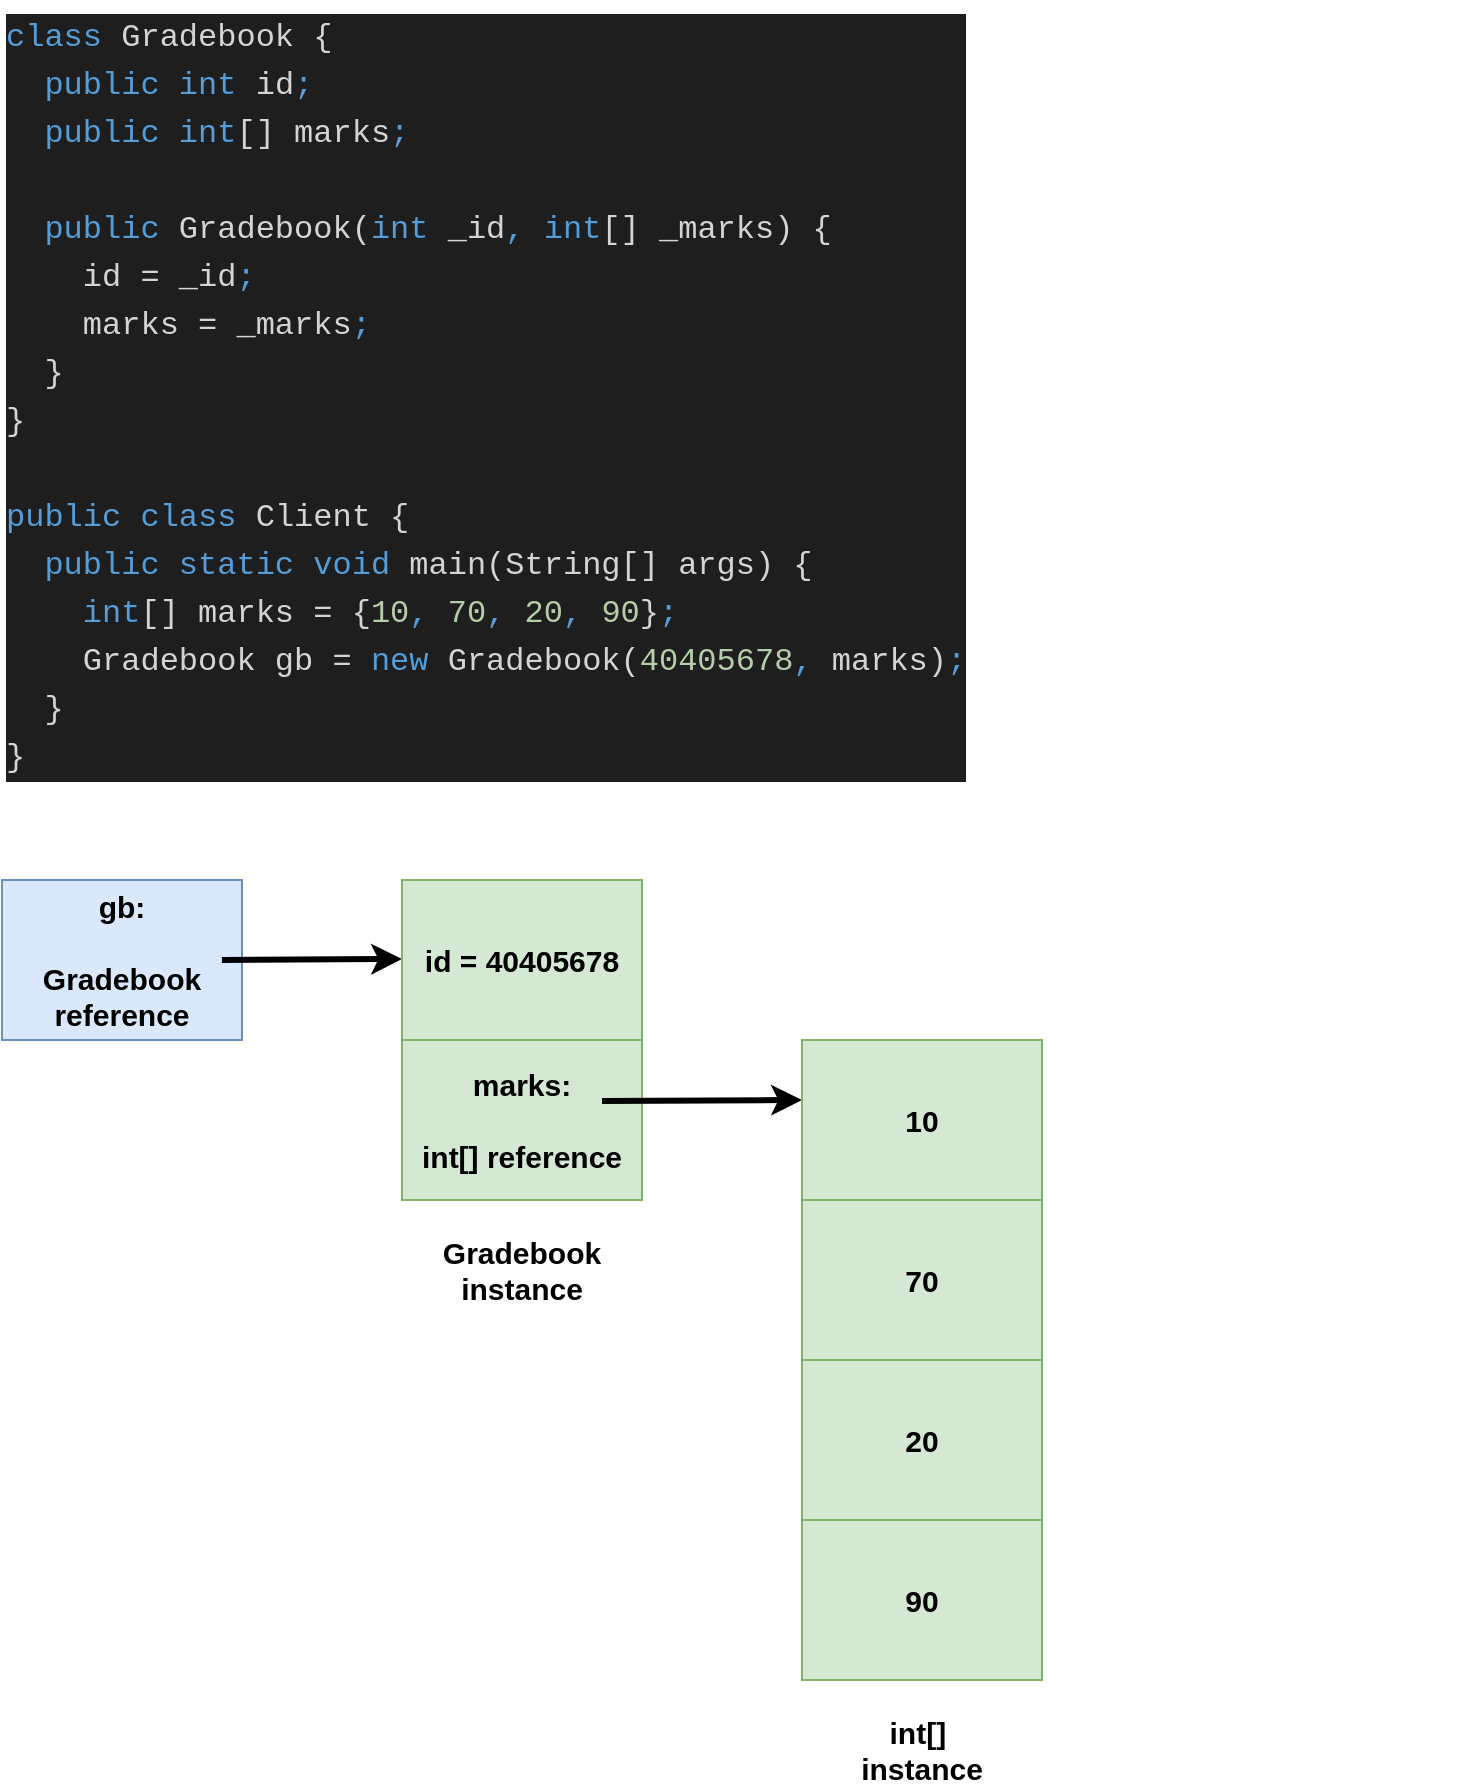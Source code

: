 <mxfile version="15.9.1" type="github"><diagram id="bsqMMdAjG_SGE93CsP87" name="Page-1"><mxGraphModel dx="1301" dy="1859" grid="1" gridSize="10" guides="1" tooltips="1" connect="1" arrows="1" fold="1" page="1" pageScale="1" pageWidth="850" pageHeight="1100" math="0" shadow="0"><root><mxCell id="0"/><mxCell id="1" parent="0"/><mxCell id="T2EErNpDb_uoX3SEI-AM-10" value="gb:&lt;br&gt;&lt;br&gt;Gradebook reference" style="rounded=0;whiteSpace=wrap;html=1;fontSize=15;fontStyle=1;fillColor=#dae8fc;strokeColor=#6c8ebf;" parent="1" vertex="1"><mxGeometry x="40" y="-590" width="120" height="80" as="geometry"/></mxCell><mxCell id="T2EErNpDb_uoX3SEI-AM-5" value="" style="endArrow=classic;html=1;rounded=0;fontSize=15;fontStyle=1;strokeWidth=3;" parent="1" edge="1"><mxGeometry width="50" height="50" relative="1" as="geometry"><mxPoint x="150" y="-550" as="sourcePoint"/><mxPoint x="240" y="-550.5" as="targetPoint"/></mxGeometry></mxCell><mxCell id="T2EErNpDb_uoX3SEI-AM-11" value="id = 40405678" style="rounded=0;whiteSpace=wrap;html=1;fontSize=15;fontStyle=1;fillColor=#d5e8d4;strokeColor=#82b366;" parent="1" vertex="1"><mxGeometry x="240" y="-590" width="120" height="80" as="geometry"/></mxCell><mxCell id="T2EErNpDb_uoX3SEI-AM-12" value="marks:&lt;br&gt;&lt;br&gt;int[] reference" style="rounded=0;whiteSpace=wrap;html=1;fontSize=15;fontStyle=1;fillColor=#d5e8d4;strokeColor=#82b366;" parent="1" vertex="1"><mxGeometry x="240" y="-510" width="120" height="80" as="geometry"/></mxCell><mxCell id="T2EErNpDb_uoX3SEI-AM-15" value="" style="endArrow=classic;html=1;rounded=0;fontSize=15;fontStyle=1;strokeWidth=3;" parent="1" edge="1"><mxGeometry width="50" height="50" relative="1" as="geometry"><mxPoint x="340" y="-479.5" as="sourcePoint"/><mxPoint x="440" y="-480" as="targetPoint"/></mxGeometry></mxCell><mxCell id="T2EErNpDb_uoX3SEI-AM-49" value="int[]&amp;nbsp;&lt;br&gt;instance" style="text;html=1;strokeColor=none;fillColor=none;align=center;verticalAlign=middle;whiteSpace=wrap;rounded=0;fontSize=15;fontStyle=1" parent="1" vertex="1"><mxGeometry x="470" y="-170" width="60" height="30" as="geometry"/></mxCell><mxCell id="_k54lxrAKI1rdOvuLU6T-1" value="&lt;div style=&quot;color: rgb(212 , 212 , 212) ; background-color: rgb(30 , 30 , 30) ; font-family: &amp;#34;menlo&amp;#34; , &amp;#34;monaco&amp;#34; , &amp;#34;courier new&amp;#34; , monospace ; font-weight: normal ; font-size: 16px ; line-height: 24px&quot;&gt;&lt;div&gt;&lt;span style=&quot;color: #569cd6&quot;&gt;class&lt;/span&gt;&lt;span style=&quot;color: #d4d4d4&quot;&gt; Gradebook {&lt;/span&gt;&lt;/div&gt;&lt;div&gt;&lt;span style=&quot;color: #d4d4d4&quot;&gt;&lt;/span&gt;&lt;span style=&quot;color: #569cd6&quot;&gt;&amp;nbsp; public&lt;/span&gt;&lt;span style=&quot;color: #d4d4d4&quot;&gt; &lt;/span&gt;&lt;span style=&quot;color: #569cd6&quot;&gt;int&lt;/span&gt;&lt;span style=&quot;color: #d4d4d4&quot;&gt; id&lt;/span&gt;&lt;span style=&quot;color: #569cd6&quot;&gt;;&lt;/span&gt;&lt;/div&gt;&lt;div&gt;&lt;span style=&quot;color: #d4d4d4&quot;&gt;&lt;/span&gt;&lt;span style=&quot;color: #569cd6&quot;&gt;&amp;nbsp; public&lt;/span&gt;&lt;span style=&quot;color: #d4d4d4&quot;&gt; &lt;/span&gt;&lt;span style=&quot;color: #569cd6&quot;&gt;int&lt;/span&gt;&lt;span style=&quot;color: #d4d4d4&quot;&gt;[] marks&lt;/span&gt;&lt;span style=&quot;color: #569cd6&quot;&gt;;&lt;/span&gt;&lt;/div&gt;&lt;br&gt;&lt;div&gt;&lt;span style=&quot;color: #d4d4d4&quot;&gt;&lt;/span&gt;&lt;span style=&quot;color: #569cd6&quot;&gt;&amp;nbsp; public&lt;/span&gt;&lt;span style=&quot;color: #d4d4d4&quot;&gt; Gradebook(&lt;/span&gt;&lt;span style=&quot;color: #569cd6&quot;&gt;int&lt;/span&gt;&lt;span style=&quot;color: #d4d4d4&quot;&gt; _id&lt;/span&gt;&lt;span style=&quot;color: #569cd6&quot;&gt;,&lt;/span&gt;&lt;span style=&quot;color: #d4d4d4&quot;&gt; &lt;/span&gt;&lt;span style=&quot;color: #569cd6&quot;&gt;int&lt;/span&gt;&lt;span style=&quot;color: #d4d4d4&quot;&gt;[] _marks) {&lt;/span&gt;&lt;/div&gt;&lt;div&gt;&lt;span style=&quot;color: #d4d4d4&quot;&gt;&amp;nbsp; &amp;nbsp; id = _id&lt;/span&gt;&lt;span style=&quot;color: #569cd6&quot;&gt;;&lt;/span&gt;&lt;/div&gt;&lt;div&gt;&lt;span style=&quot;color: #d4d4d4&quot;&gt;&amp;nbsp; &amp;nbsp; marks = _marks&lt;/span&gt;&lt;span style=&quot;color: #569cd6&quot;&gt;;&lt;/span&gt;&lt;/div&gt;&lt;div&gt;&lt;span style=&quot;color: #d4d4d4&quot;&gt;&amp;nbsp; }&lt;/span&gt;&lt;/div&gt;&lt;div&gt;&lt;span style=&quot;color: #d4d4d4&quot;&gt;}&lt;/span&gt;&lt;/div&gt;&lt;br&gt;&lt;div&gt;&lt;span style=&quot;color: #569cd6&quot;&gt;public&lt;/span&gt;&lt;span style=&quot;color: #d4d4d4&quot;&gt; &lt;/span&gt;&lt;span style=&quot;color: #569cd6&quot;&gt;class&lt;/span&gt;&lt;span style=&quot;color: #d4d4d4&quot;&gt; Client {&lt;/span&gt;&lt;/div&gt;&lt;div&gt;&lt;span style=&quot;color: #d4d4d4&quot;&gt;&lt;/span&gt;&lt;span style=&quot;color: #569cd6&quot;&gt;&amp;nbsp; public&lt;/span&gt;&lt;span style=&quot;color: #d4d4d4&quot;&gt; &lt;/span&gt;&lt;span style=&quot;color: #569cd6&quot;&gt;static&lt;/span&gt;&lt;span style=&quot;color: #d4d4d4&quot;&gt; &lt;/span&gt;&lt;span style=&quot;color: #569cd6&quot;&gt;void&lt;/span&gt;&lt;span style=&quot;color: #d4d4d4&quot;&gt; main(String[] args) {&lt;/span&gt;&lt;/div&gt;&lt;div&gt;&lt;span style=&quot;color: #d4d4d4&quot;&gt;&lt;/span&gt;&lt;span style=&quot;color: #569cd6&quot;&gt;&amp;nbsp; &amp;nbsp; int&lt;/span&gt;&lt;span style=&quot;color: #d4d4d4&quot;&gt;[] marks = {&lt;/span&gt;&lt;span style=&quot;color: #b5cea8&quot;&gt;10&lt;/span&gt;&lt;span style=&quot;color: #569cd6&quot;&gt;,&lt;/span&gt;&lt;span style=&quot;color: #d4d4d4&quot;&gt; &lt;/span&gt;&lt;span style=&quot;color: #b5cea8&quot;&gt;70&lt;/span&gt;&lt;span style=&quot;color: #569cd6&quot;&gt;,&lt;/span&gt;&lt;span style=&quot;color: #d4d4d4&quot;&gt; &lt;/span&gt;&lt;span style=&quot;color: #b5cea8&quot;&gt;20&lt;/span&gt;&lt;span style=&quot;color: #569cd6&quot;&gt;,&lt;/span&gt;&lt;span style=&quot;color: #d4d4d4&quot;&gt; &lt;/span&gt;&lt;span style=&quot;color: #b5cea8&quot;&gt;90&lt;/span&gt;&lt;span style=&quot;color: #d4d4d4&quot;&gt;}&lt;/span&gt;&lt;span style=&quot;color: #569cd6&quot;&gt;;&lt;/span&gt;&lt;/div&gt;&lt;div&gt;&lt;span style=&quot;color: #d4d4d4&quot;&gt;&amp;nbsp; &amp;nbsp; Gradebook gb = &lt;/span&gt;&lt;span style=&quot;color: #569cd6&quot;&gt;new&lt;/span&gt;&lt;span style=&quot;color: #d4d4d4&quot;&gt; Gradebook(&lt;/span&gt;&lt;span style=&quot;color: #b5cea8&quot;&gt;40405678&lt;/span&gt;&lt;span style=&quot;color: #569cd6&quot;&gt;,&lt;/span&gt;&lt;span style=&quot;color: #d4d4d4&quot;&gt; marks)&lt;/span&gt;&lt;span style=&quot;color: #569cd6&quot;&gt;;&lt;/span&gt;&lt;/div&gt;&lt;div&gt;&lt;span style=&quot;color: #d4d4d4&quot;&gt;&amp;nbsp; }&lt;/span&gt;&lt;/div&gt;&lt;div&gt;&lt;span style=&quot;color: #d4d4d4&quot;&gt;}&lt;/span&gt;&lt;/div&gt;&lt;/div&gt;" style="text;whiteSpace=wrap;html=1;" vertex="1" parent="1"><mxGeometry x="40" y="-1030" width="740" height="400" as="geometry"/></mxCell><mxCell id="_k54lxrAKI1rdOvuLU6T-2" value="10" style="rounded=0;whiteSpace=wrap;html=1;fontSize=15;fontStyle=1;fillColor=#d5e8d4;strokeColor=#82b366;" vertex="1" parent="1"><mxGeometry x="440" y="-510" width="120" height="80" as="geometry"/></mxCell><mxCell id="_k54lxrAKI1rdOvuLU6T-3" value="70" style="rounded=0;whiteSpace=wrap;html=1;fontSize=15;fontStyle=1;fillColor=#d5e8d4;strokeColor=#82b366;" vertex="1" parent="1"><mxGeometry x="440" y="-430" width="120" height="80" as="geometry"/></mxCell><mxCell id="_k54lxrAKI1rdOvuLU6T-4" value="&lt;span style=&quot;font-size: 15px&quot;&gt;20&lt;br&gt;&lt;/span&gt;" style="rounded=0;whiteSpace=wrap;html=1;fontSize=15;fontStyle=1;fillColor=#d5e8d4;strokeColor=#82b366;" vertex="1" parent="1"><mxGeometry x="440" y="-350" width="120" height="80" as="geometry"/></mxCell><mxCell id="_k54lxrAKI1rdOvuLU6T-5" value="&lt;span style=&quot;font-size: 15px&quot;&gt;90&lt;br&gt;&lt;/span&gt;" style="rounded=0;whiteSpace=wrap;html=1;fontSize=15;fontStyle=1;fillColor=#d5e8d4;strokeColor=#82b366;" vertex="1" parent="1"><mxGeometry x="440" y="-270" width="120" height="80" as="geometry"/></mxCell><mxCell id="_k54lxrAKI1rdOvuLU6T-6" value="Gradebook&lt;br&gt;instance" style="text;html=1;strokeColor=none;fillColor=none;align=center;verticalAlign=middle;whiteSpace=wrap;rounded=0;fontSize=15;fontStyle=1" vertex="1" parent="1"><mxGeometry x="270" y="-410" width="60" height="30" as="geometry"/></mxCell></root></mxGraphModel></diagram></mxfile>